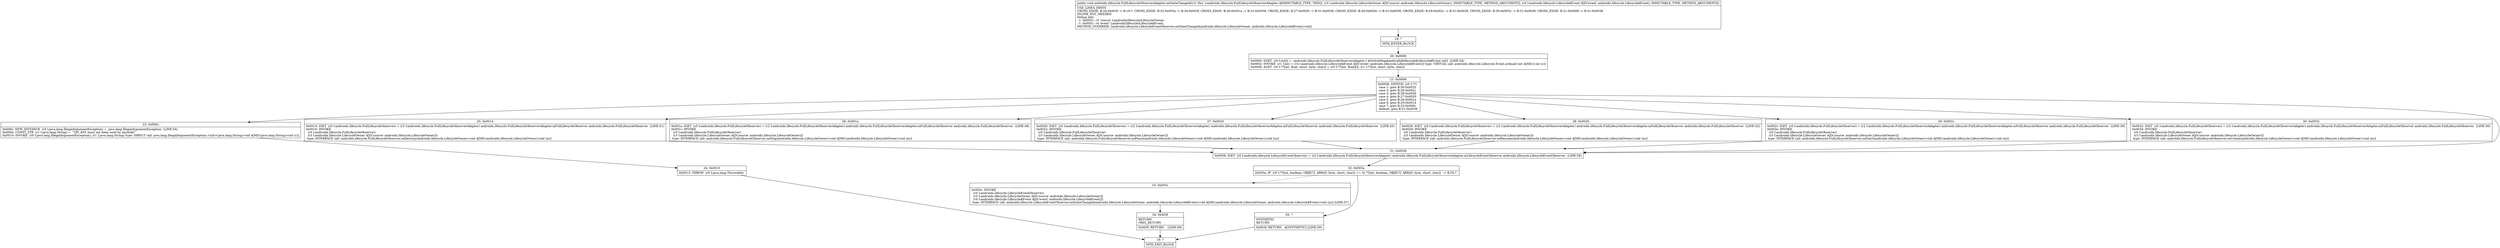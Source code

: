 digraph "CFG forandroidx.lifecycle.FullLifecycleObserverAdapter.onStateChanged(Landroidx\/lifecycle\/LifecycleOwner;Landroidx\/lifecycle\/Lifecycle$Event;)V" {
Node_18 [shape=record,label="{18\:\ ?|MTH_ENTER_BLOCK\l}"];
Node_20 [shape=record,label="{20\:\ 0x0000|0x0000: SGET  (r0 I:int[]) =  androidx.lifecycle.FullLifecycleObserverAdapter.1.$SwitchMap$androidx$lifecycle$Lifecycle$Event int[]  (LINE:34)\l0x0002: INVOKE  (r1 I:int) = (r4 I:androidx.lifecycle.Lifecycle$Event A[D('event' androidx.lifecycle.Lifecycle$Event)]) type: VIRTUAL call: androidx.lifecycle.Lifecycle.Event.ordinal():int A[MD:():int (c)]\l0x0006: AGET  (r0 I:??[int, float, short, byte, char]) = (r0 I:??[int, float][]), (r1 I:??[int, short, byte, char]) \l}"];
Node_21 [shape=record,label="{21\:\ 0x0008|0x0008: SWITCH  (r0 I:??)\l case 1: goto B:30:0x0032\l case 2: goto B:29:0x002c\l case 3: goto B:28:0x0026\l case 4: goto B:27:0x0020\l case 5: goto B:26:0x001a\l case 6: goto B:25:0x0014\l case 7: goto B:23:0x000c\l default: goto B:31:0x0038 \l}"];
Node_23 [shape=record,label="{23\:\ 0x000c|0x000c: NEW_INSTANCE  (r0 I:java.lang.IllegalArgumentException) =  java.lang.IllegalArgumentException  (LINE:54)\l0x000e: CONST_STR  (r1 I:java.lang.String) =  \"ON_ANY must not been send by anybody\" \l0x0010: INVOKE  (r0 I:java.lang.IllegalArgumentException), (r1 I:java.lang.String) type: DIRECT call: java.lang.IllegalArgumentException.\<init\>(java.lang.String):void A[MD:(java.lang.String):void (c)]\l}"];
Node_24 [shape=record,label="{24\:\ 0x0013|0x0013: THROW  (r0 I:java.lang.Throwable) \l}"];
Node_19 [shape=record,label="{19\:\ ?|MTH_EXIT_BLOCK\l}"];
Node_25 [shape=record,label="{25\:\ 0x0014|0x0014: IGET  (r0 I:androidx.lifecycle.FullLifecycleObserver) = (r2 I:androidx.lifecycle.FullLifecycleObserverAdapter) androidx.lifecycle.FullLifecycleObserverAdapter.mFullLifecycleObserver androidx.lifecycle.FullLifecycleObserver  (LINE:51)\l0x0016: INVOKE  \l  (r0 I:androidx.lifecycle.FullLifecycleObserver)\l  (r3 I:androidx.lifecycle.LifecycleOwner A[D('source' androidx.lifecycle.LifecycleOwner)])\l type: INTERFACE call: androidx.lifecycle.FullLifecycleObserver.onDestroy(androidx.lifecycle.LifecycleOwner):void A[MD:(androidx.lifecycle.LifecycleOwner):void (m)]\l}"];
Node_26 [shape=record,label="{26\:\ 0x001a|0x001a: IGET  (r0 I:androidx.lifecycle.FullLifecycleObserver) = (r2 I:androidx.lifecycle.FullLifecycleObserverAdapter) androidx.lifecycle.FullLifecycleObserverAdapter.mFullLifecycleObserver androidx.lifecycle.FullLifecycleObserver  (LINE:48)\l0x001c: INVOKE  \l  (r0 I:androidx.lifecycle.FullLifecycleObserver)\l  (r3 I:androidx.lifecycle.LifecycleOwner A[D('source' androidx.lifecycle.LifecycleOwner)])\l type: INTERFACE call: androidx.lifecycle.FullLifecycleObserver.onStop(androidx.lifecycle.LifecycleOwner):void A[MD:(androidx.lifecycle.LifecycleOwner):void (m)]\l}"];
Node_27 [shape=record,label="{27\:\ 0x0020|0x0020: IGET  (r0 I:androidx.lifecycle.FullLifecycleObserver) = (r2 I:androidx.lifecycle.FullLifecycleObserverAdapter) androidx.lifecycle.FullLifecycleObserverAdapter.mFullLifecycleObserver androidx.lifecycle.FullLifecycleObserver  (LINE:45)\l0x0022: INVOKE  \l  (r0 I:androidx.lifecycle.FullLifecycleObserver)\l  (r3 I:androidx.lifecycle.LifecycleOwner A[D('source' androidx.lifecycle.LifecycleOwner)])\l type: INTERFACE call: androidx.lifecycle.FullLifecycleObserver.onPause(androidx.lifecycle.LifecycleOwner):void A[MD:(androidx.lifecycle.LifecycleOwner):void (m)]\l}"];
Node_28 [shape=record,label="{28\:\ 0x0026|0x0026: IGET  (r0 I:androidx.lifecycle.FullLifecycleObserver) = (r2 I:androidx.lifecycle.FullLifecycleObserverAdapter) androidx.lifecycle.FullLifecycleObserverAdapter.mFullLifecycleObserver androidx.lifecycle.FullLifecycleObserver  (LINE:42)\l0x0028: INVOKE  \l  (r0 I:androidx.lifecycle.FullLifecycleObserver)\l  (r3 I:androidx.lifecycle.LifecycleOwner A[D('source' androidx.lifecycle.LifecycleOwner)])\l type: INTERFACE call: androidx.lifecycle.FullLifecycleObserver.onResume(androidx.lifecycle.LifecycleOwner):void A[MD:(androidx.lifecycle.LifecycleOwner):void (m)]\l}"];
Node_29 [shape=record,label="{29\:\ 0x002c|0x002c: IGET  (r0 I:androidx.lifecycle.FullLifecycleObserver) = (r2 I:androidx.lifecycle.FullLifecycleObserverAdapter) androidx.lifecycle.FullLifecycleObserverAdapter.mFullLifecycleObserver androidx.lifecycle.FullLifecycleObserver  (LINE:39)\l0x002e: INVOKE  \l  (r0 I:androidx.lifecycle.FullLifecycleObserver)\l  (r3 I:androidx.lifecycle.LifecycleOwner A[D('source' androidx.lifecycle.LifecycleOwner)])\l type: INTERFACE call: androidx.lifecycle.FullLifecycleObserver.onStart(androidx.lifecycle.LifecycleOwner):void A[MD:(androidx.lifecycle.LifecycleOwner):void (m)]\l}"];
Node_30 [shape=record,label="{30\:\ 0x0032|0x0032: IGET  (r0 I:androidx.lifecycle.FullLifecycleObserver) = (r2 I:androidx.lifecycle.FullLifecycleObserverAdapter) androidx.lifecycle.FullLifecycleObserverAdapter.mFullLifecycleObserver androidx.lifecycle.FullLifecycleObserver  (LINE:36)\l0x0034: INVOKE  \l  (r0 I:androidx.lifecycle.FullLifecycleObserver)\l  (r3 I:androidx.lifecycle.LifecycleOwner A[D('source' androidx.lifecycle.LifecycleOwner)])\l type: INTERFACE call: androidx.lifecycle.FullLifecycleObserver.onCreate(androidx.lifecycle.LifecycleOwner):void A[MD:(androidx.lifecycle.LifecycleOwner):void (m)]\l}"];
Node_31 [shape=record,label="{31\:\ 0x0038|0x0038: IGET  (r0 I:androidx.lifecycle.LifecycleEventObserver) = (r2 I:androidx.lifecycle.FullLifecycleObserverAdapter) androidx.lifecycle.FullLifecycleObserverAdapter.mLifecycleEventObserver androidx.lifecycle.LifecycleEventObserver  (LINE:56)\l}"];
Node_32 [shape=record,label="{32\:\ 0x003a|0x003a: IF  (r0 I:??[int, boolean, OBJECT, ARRAY, byte, short, char]) == (0 ??[int, boolean, OBJECT, ARRAY, byte, short, char])  \-\> B:35:? \l}"];
Node_33 [shape=record,label="{33\:\ 0x003c|0x003c: INVOKE  \l  (r0 I:androidx.lifecycle.LifecycleEventObserver)\l  (r3 I:androidx.lifecycle.LifecycleOwner A[D('source' androidx.lifecycle.LifecycleOwner)])\l  (r4 I:androidx.lifecycle.Lifecycle$Event A[D('event' androidx.lifecycle.Lifecycle$Event)])\l type: INTERFACE call: androidx.lifecycle.LifecycleEventObserver.onStateChanged(androidx.lifecycle.LifecycleOwner, androidx.lifecycle.Lifecycle$Event):void A[MD:(androidx.lifecycle.LifecycleOwner, androidx.lifecycle.Lifecycle$Event):void (m)] (LINE:57)\l}"];
Node_34 [shape=record,label="{34\:\ 0x003f|RETURN\lORIG_RETURN\l|0x003f: RETURN    (LINE:59)\l}"];
Node_35 [shape=record,label="{35\:\ ?|SYNTHETIC\lRETURN\l|0x003f: RETURN   A[SYNTHETIC] (LINE:59)\l}"];
MethodNode[shape=record,label="{public void androidx.lifecycle.FullLifecycleObserverAdapter.onStateChanged((r2 'this' I:androidx.lifecycle.FullLifecycleObserverAdapter A[IMMUTABLE_TYPE, THIS]), (r3 I:androidx.lifecycle.LifecycleOwner A[D('source' androidx.lifecycle.LifecycleOwner), IMMUTABLE_TYPE, METHOD_ARGUMENT]), (r4 I:androidx.lifecycle.Lifecycle$Event A[D('event' androidx.lifecycle.Lifecycle$Event), IMMUTABLE_TYPE, METHOD_ARGUMENT]))  | USE_LINES_HINTS\lCROSS_EDGE: B:34:0x003f \-\> B:19:?, CROSS_EDGE: B:32:0x003a \-\> B:34:0x003f, CROSS_EDGE: B:26:0x001a \-\> B:31:0x0038, CROSS_EDGE: B:27:0x0020 \-\> B:31:0x0038, CROSS_EDGE: B:28:0x0026 \-\> B:31:0x0038, CROSS_EDGE: B:29:0x002c \-\> B:31:0x0038, CROSS_EDGE: B:30:0x0032 \-\> B:31:0x0038, CROSS_EDGE: B:21:0x0008 \-\> B:31:0x0038\lINLINE_NOT_NEEDED\lDebug Info:\l  \-1 \-0x0051: r3 'source' Landroidx\/lifecycle\/LifecycleOwner;\l  \-1 \-0x0051: r4 'event' Landroidx\/lifecycle\/Lifecycle$Event;\lMETHOD_OVERRIDE: [androidx.lifecycle.LifecycleEventObserver.onStateChanged(androidx.lifecycle.LifecycleOwner, androidx.lifecycle.Lifecycle$Event):void]\l}"];
MethodNode -> Node_18;Node_18 -> Node_20;
Node_20 -> Node_21;
Node_21 -> Node_23;
Node_21 -> Node_25;
Node_21 -> Node_26;
Node_21 -> Node_27;
Node_21 -> Node_28;
Node_21 -> Node_29;
Node_21 -> Node_30;
Node_21 -> Node_31;
Node_23 -> Node_24;
Node_24 -> Node_19;
Node_25 -> Node_31;
Node_26 -> Node_31;
Node_27 -> Node_31;
Node_28 -> Node_31;
Node_29 -> Node_31;
Node_30 -> Node_31;
Node_31 -> Node_32;
Node_32 -> Node_33[style=dashed];
Node_32 -> Node_35;
Node_33 -> Node_34;
Node_34 -> Node_19;
Node_35 -> Node_19;
}

